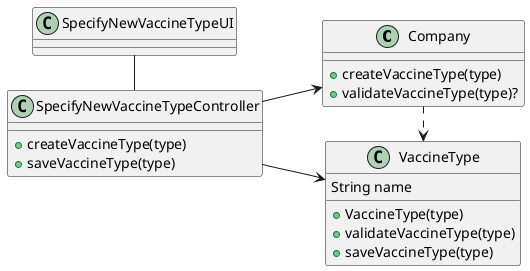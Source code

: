 @startuml
'https://plantuml.com/class-diagram

class Company {
+createVaccineType(type)
+validateVaccineType(type)?
}

class SpecifyNewVaccineTypeUI

class SpecifyNewVaccineTypeController{
+createVaccineType(type)
+saveVaccineType(type)
}

class VaccineType {
String name
+VaccineType(type)
+validateVaccineType(type)
+saveVaccineType(type)
}

left to right direction

SpecifyNewVaccineTypeUI - SpecifyNewVaccineTypeController
SpecifyNewVaccineTypeController --> Company
Company .> VaccineType
SpecifyNewVaccineTypeController -> VaccineType

@enduml